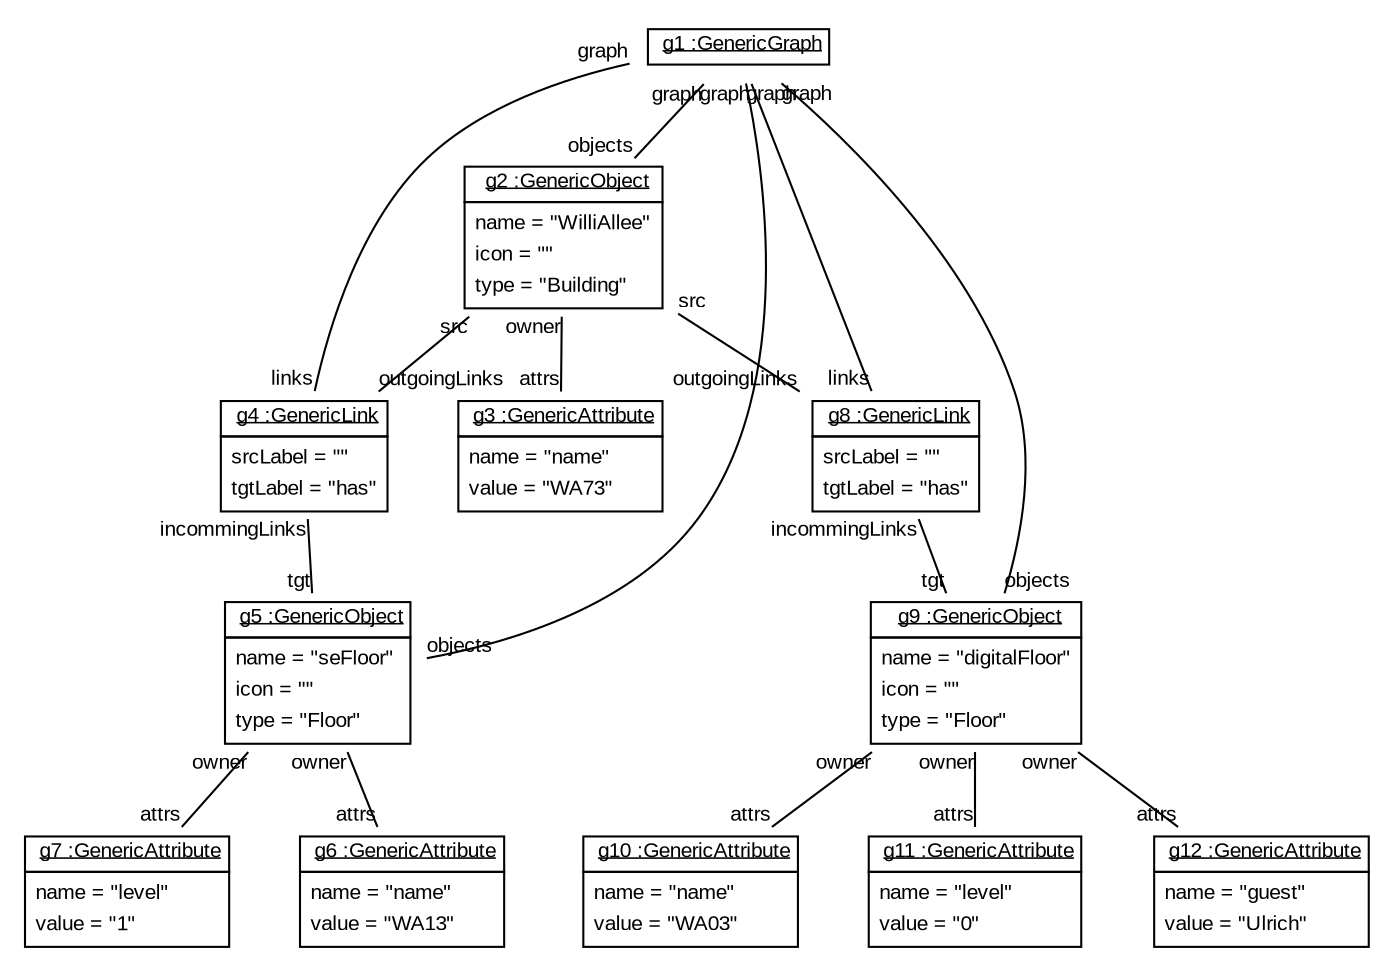 graph ObjectDiagram {
   node [shape = none, fontsize = 10, fontname = "Arial"];
   edge [fontsize = 10, fontname = "Arial"];
   compound=true;

g1 [label=<<table border='0' cellborder='1' cellspacing='0'> <tr> <td href="../../SDMLib/src/org/sdmlib/models/objects/GenericGraph.java"> <u>g1 :GenericGraph</u></td></tr></table>>];
g2 [label=<<table border='0' cellborder='1' cellspacing='0'> <tr> <td href="../../SDMLib/src/org/sdmlib/models/objects/GenericObject.java"> <u>g2 :GenericObject</u></td></tr><tr><td><table border='0' cellborder='0' cellspacing='0'><tr><td align='left'>name = "WilliAllee"</td></tr><tr><td align='left'>icon = ""</td></tr><tr><td align='left'>type = "Building"</td></tr></table></td></tr></table>>];
g3 [label=<<table border='0' cellborder='1' cellspacing='0'> <tr> <td href="../../SDMLib/src/org/sdmlib/models/objects/GenericAttribute.java"> <u>g3 :GenericAttribute</u></td></tr><tr><td><table border='0' cellborder='0' cellspacing='0'><tr><td align='left'>name = "name"</td></tr><tr><td align='left'>value = "WA73"</td></tr></table></td></tr></table>>];
g4 [label=<<table border='0' cellborder='1' cellspacing='0'> <tr> <td href="../../SDMLib/src/org/sdmlib/models/objects/GenericLink.java"> <u>g4 :GenericLink</u></td></tr><tr><td><table border='0' cellborder='0' cellspacing='0'><tr><td align='left'>srcLabel = ""</td></tr><tr><td align='left'>tgtLabel = "has"</td></tr></table></td></tr></table>>];
g5 [label=<<table border='0' cellborder='1' cellspacing='0'> <tr> <td href="../../SDMLib/src/org/sdmlib/models/objects/GenericObject.java"> <u>g5 :GenericObject</u></td></tr><tr><td><table border='0' cellborder='0' cellspacing='0'><tr><td align='left'>name = "seFloor"</td></tr><tr><td align='left'>icon = ""</td></tr><tr><td align='left'>type = "Floor"</td></tr></table></td></tr></table>>];
g6 [label=<<table border='0' cellborder='1' cellspacing='0'> <tr> <td href="../../SDMLib/src/org/sdmlib/models/objects/GenericAttribute.java"> <u>g6 :GenericAttribute</u></td></tr><tr><td><table border='0' cellborder='0' cellspacing='0'><tr><td align='left'>name = "name"</td></tr><tr><td align='left'>value = "WA13"</td></tr></table></td></tr></table>>];
g7 [label=<<table border='0' cellborder='1' cellspacing='0'> <tr> <td href="../../SDMLib/src/org/sdmlib/models/objects/GenericAttribute.java"> <u>g7 :GenericAttribute</u></td></tr><tr><td><table border='0' cellborder='0' cellspacing='0'><tr><td align='left'>name = "level"</td></tr><tr><td align='left'>value = "1"</td></tr></table></td></tr></table>>];
g8 [label=<<table border='0' cellborder='1' cellspacing='0'> <tr> <td href="../../SDMLib/src/org/sdmlib/models/objects/GenericLink.java"> <u>g8 :GenericLink</u></td></tr><tr><td><table border='0' cellborder='0' cellspacing='0'><tr><td align='left'>srcLabel = ""</td></tr><tr><td align='left'>tgtLabel = "has"</td></tr></table></td></tr></table>>];
g9 [label=<<table border='0' cellborder='1' cellspacing='0'> <tr> <td href="../../SDMLib/src/org/sdmlib/models/objects/GenericObject.java"> <u>g9 :GenericObject</u></td></tr><tr><td><table border='0' cellborder='0' cellspacing='0'><tr><td align='left'>name = "digitalFloor"</td></tr><tr><td align='left'>icon = ""</td></tr><tr><td align='left'>type = "Floor"</td></tr></table></td></tr></table>>];
g10 [label=<<table border='0' cellborder='1' cellspacing='0'> <tr> <td href="../../SDMLib/src/org/sdmlib/models/objects/GenericAttribute.java"> <u>g10 :GenericAttribute</u></td></tr><tr><td><table border='0' cellborder='0' cellspacing='0'><tr><td align='left'>name = "name"</td></tr><tr><td align='left'>value = "WA03"</td></tr></table></td></tr></table>>];
g11 [label=<<table border='0' cellborder='1' cellspacing='0'> <tr> <td href="../../SDMLib/src/org/sdmlib/models/objects/GenericAttribute.java"> <u>g11 :GenericAttribute</u></td></tr><tr><td><table border='0' cellborder='0' cellspacing='0'><tr><td align='left'>name = "level"</td></tr><tr><td align='left'>value = "0"</td></tr></table></td></tr></table>>];
g12 [label=<<table border='0' cellborder='1' cellspacing='0'> <tr> <td href="../../SDMLib/src/org/sdmlib/models/objects/GenericAttribute.java"> <u>g12 :GenericAttribute</u></td></tr><tr><td><table border='0' cellborder='0' cellspacing='0'><tr><td align='left'>name = "guest"</td></tr><tr><td align='left'>value = "Ulrich"</td></tr></table></td></tr></table>>];

g1 -- g2 [headlabel = "objects" taillabel = "graph"];
g1 -- g5 [headlabel = "objects" taillabel = "graph"];
g1 -- g9 [headlabel = "objects" taillabel = "graph"];
g1 -- g4 [headlabel = "links" taillabel = "graph"];
g1 -- g8 [headlabel = "links" taillabel = "graph"];
g2 -- g4 [headlabel = "outgoingLinks" taillabel = "src"];
g2 -- g8 [headlabel = "outgoingLinks" taillabel = "src"];
g2 -- g3 [headlabel = "attrs" taillabel = "owner"];
g4 -- g5 [headlabel = "tgt" taillabel = "incommingLinks"];
g5 -- g6 [headlabel = "attrs" taillabel = "owner"];
g5 -- g7 [headlabel = "attrs" taillabel = "owner"];
g8 -- g9 [headlabel = "tgt" taillabel = "incommingLinks"];
g9 -- g10 [headlabel = "attrs" taillabel = "owner"];
g9 -- g11 [headlabel = "attrs" taillabel = "owner"];
g9 -- g12 [headlabel = "attrs" taillabel = "owner"];
}
